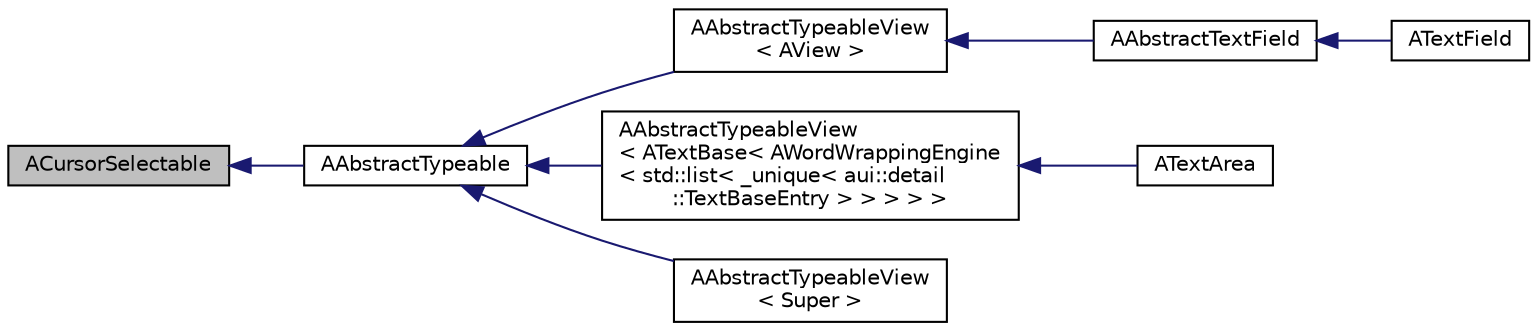 digraph "ACursorSelectable"
{
 // LATEX_PDF_SIZE
  edge [fontname="Helvetica",fontsize="10",labelfontname="Helvetica",labelfontsize="10"];
  node [fontname="Helvetica",fontsize="10",shape=record];
  rankdir="LR";
  Node1 [label="ACursorSelectable",height=0.2,width=0.4,color="black", fillcolor="grey75", style="filled", fontcolor="black",tooltip=" "];
  Node1 -> Node2 [dir="back",color="midnightblue",fontsize="10",style="solid",fontname="Helvetica"];
  Node2 [label="AAbstractTypeable",height=0.2,width=0.4,color="black", fillcolor="white", style="filled",URL="$classAAbstractTypeable.html",tooltip="Base class for AAbstractTypeableView which is template class."];
  Node2 -> Node3 [dir="back",color="midnightblue",fontsize="10",style="solid",fontname="Helvetica"];
  Node3 [label="AAbstractTypeableView\l\< AView \>",height=0.2,width=0.4,color="black", fillcolor="white", style="filled",URL="$classAAbstractTypeableView.html",tooltip=" "];
  Node3 -> Node4 [dir="back",color="midnightblue",fontsize="10",style="solid",fontname="Helvetica"];
  Node4 [label="AAbstractTextField",height=0.2,width=0.4,color="black", fillcolor="white", style="filled",URL="$classAAbstractTextField.html",tooltip="Text field implementation."];
  Node4 -> Node5 [dir="back",color="midnightblue",fontsize="10",style="solid",fontname="Helvetica"];
  Node5 [label="ATextField",height=0.2,width=0.4,color="black", fillcolor="white", style="filled",URL="$classATextField.html",tooltip="Editable field with text to receive a text input from the user."];
  Node2 -> Node6 [dir="back",color="midnightblue",fontsize="10",style="solid",fontname="Helvetica"];
  Node6 [label="AAbstractTypeableView\l\< ATextBase\< AWordWrappingEngine\l\< std::list\< _unique\< aui::detail\l::TextBaseEntry \> \> \> \> \>",height=0.2,width=0.4,color="black", fillcolor="white", style="filled",URL="$classAAbstractTypeableView.html",tooltip=" "];
  Node6 -> Node7 [dir="back",color="midnightblue",fontsize="10",style="solid",fontname="Helvetica"];
  Node7 [label="ATextArea",height=0.2,width=0.4,color="black", fillcolor="white", style="filled",URL="$classATextArea.html",tooltip="Multiline text input area."];
  Node2 -> Node8 [dir="back",color="midnightblue",fontsize="10",style="solid",fontname="Helvetica"];
  Node8 [label="AAbstractTypeableView\l\< Super \>",height=0.2,width=0.4,color="black", fillcolor="white", style="filled",URL="$classAAbstractTypeableView.html",tooltip="Basic implementation of type shortcuts and selection for editable text fields."];
}
